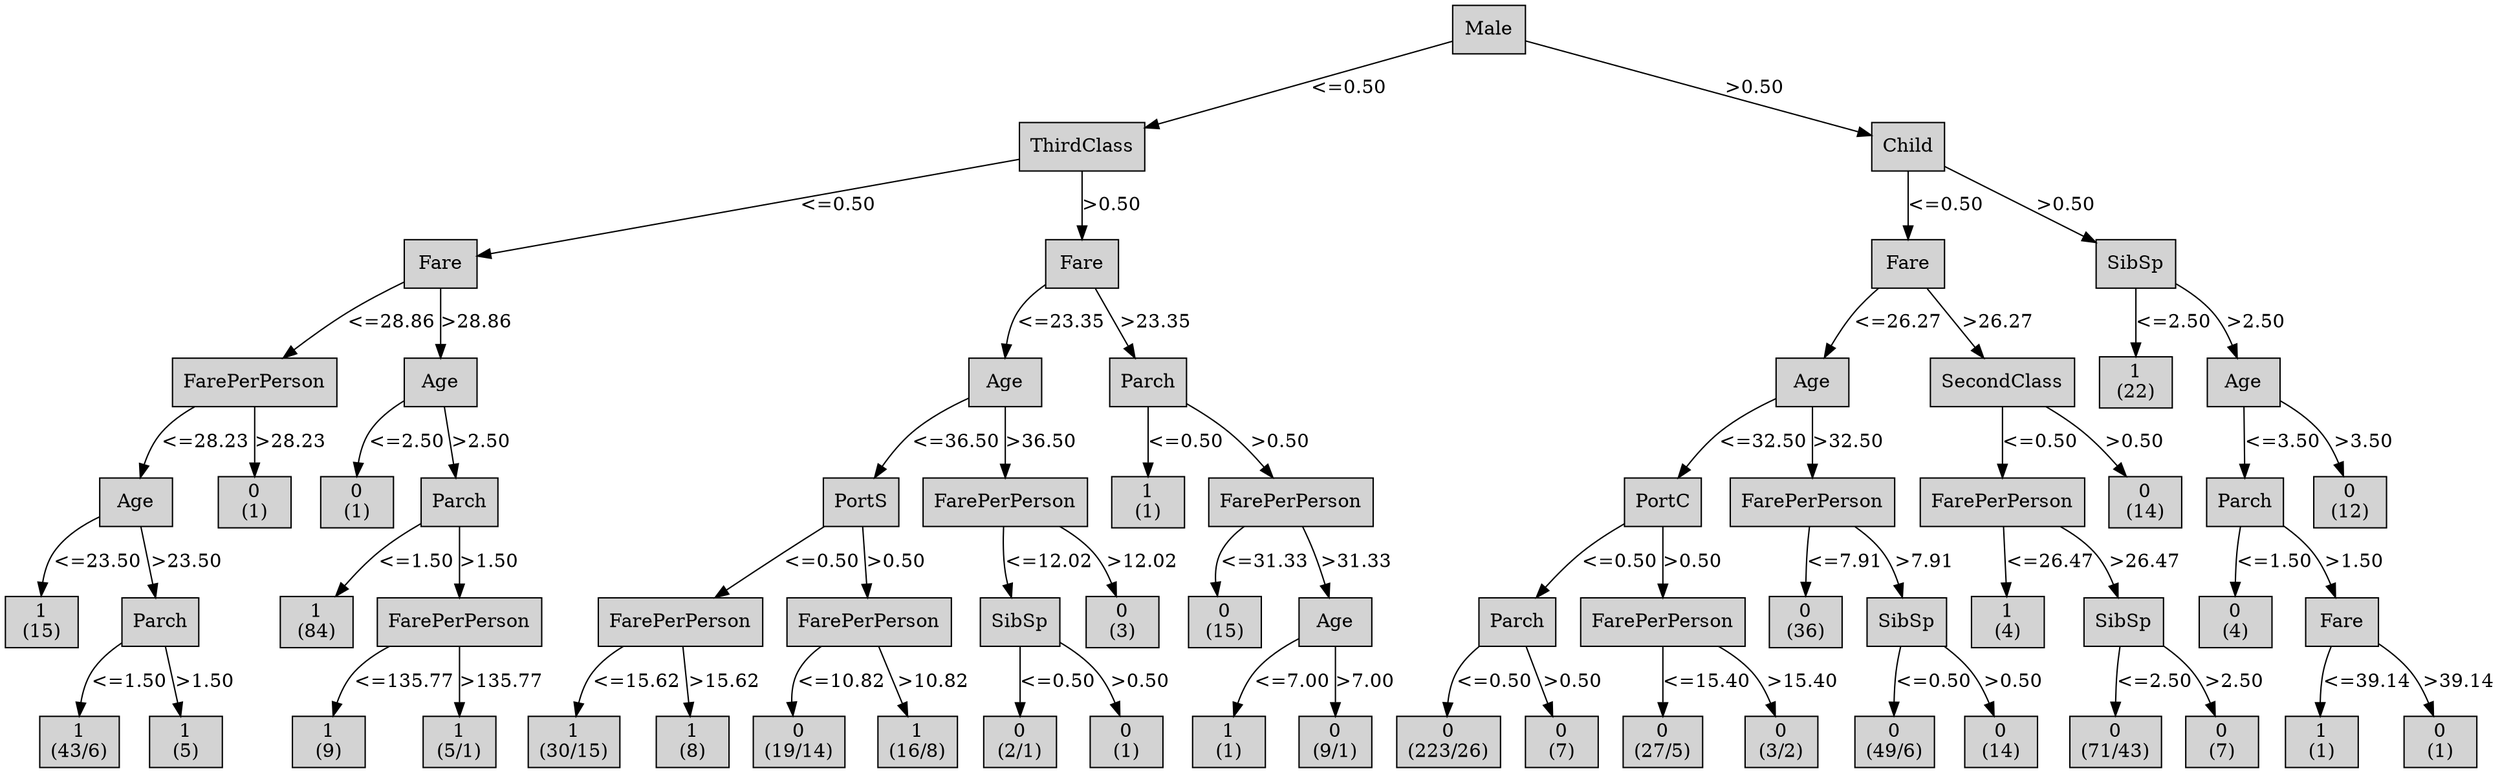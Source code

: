 digraph ID3_Tree {
"0" [shape=box, style=filled, label="Male
", weight=1]
"1" [shape=box, style=filled, label="ThirdClass
", weight=2]
0 -> 1 [ label = "<=0.50"];
"2" [shape=box, style=filled, label="Fare
", weight=3]
1 -> 2 [ label = "<=0.50"];
"3" [shape=box, style=filled, label="FarePerPerson
", weight=4]
2 -> 3 [ label = "<=28.86"];
"4" [shape=box, style=filled, label="Age
", weight=5]
3 -> 4 [ label = "<=28.23"];
"5" [shape=box, style=filled, label="1
(15)
", weight=6]
4 -> 5 [ label = "<=23.50"];
"6" [shape=box, style=filled, label="Parch
", weight=6]
4 -> 6 [ label = ">23.50"];
"7" [shape=box, style=filled, label="1
(43/6)
", weight=7]
6 -> 7 [ label = "<=1.50"];
"8" [shape=box, style=filled, label="1
(5)
", weight=7]
6 -> 8 [ label = ">1.50"];
"9" [shape=box, style=filled, label="0
(1)
", weight=5]
3 -> 9 [ label = ">28.23"];
"10" [shape=box, style=filled, label="Age
", weight=4]
2 -> 10 [ label = ">28.86"];
"11" [shape=box, style=filled, label="0
(1)
", weight=5]
10 -> 11 [ label = "<=2.50"];
"12" [shape=box, style=filled, label="Parch
", weight=5]
10 -> 12 [ label = ">2.50"];
"13" [shape=box, style=filled, label="1
(84)
", weight=6]
12 -> 13 [ label = "<=1.50"];
"14" [shape=box, style=filled, label="FarePerPerson
", weight=6]
12 -> 14 [ label = ">1.50"];
"15" [shape=box, style=filled, label="1
(9)
", weight=7]
14 -> 15 [ label = "<=135.77"];
"16" [shape=box, style=filled, label="1
(5/1)
", weight=7]
14 -> 16 [ label = ">135.77"];
"17" [shape=box, style=filled, label="Fare
", weight=3]
1 -> 17 [ label = ">0.50"];
"18" [shape=box, style=filled, label="Age
", weight=4]
17 -> 18 [ label = "<=23.35"];
"19" [shape=box, style=filled, label="PortS
", weight=5]
18 -> 19 [ label = "<=36.50"];
"20" [shape=box, style=filled, label="FarePerPerson
", weight=6]
19 -> 20 [ label = "<=0.50"];
"21" [shape=box, style=filled, label="1
(30/15)
", weight=7]
20 -> 21 [ label = "<=15.62"];
"22" [shape=box, style=filled, label="1
(8)
", weight=7]
20 -> 22 [ label = ">15.62"];
"23" [shape=box, style=filled, label="FarePerPerson
", weight=6]
19 -> 23 [ label = ">0.50"];
"24" [shape=box, style=filled, label="0
(19/14)
", weight=7]
23 -> 24 [ label = "<=10.82"];
"25" [shape=box, style=filled, label="1
(16/8)
", weight=7]
23 -> 25 [ label = ">10.82"];
"26" [shape=box, style=filled, label="FarePerPerson
", weight=5]
18 -> 26 [ label = ">36.50"];
"27" [shape=box, style=filled, label="SibSp
", weight=6]
26 -> 27 [ label = "<=12.02"];
"28" [shape=box, style=filled, label="0
(2/1)
", weight=7]
27 -> 28 [ label = "<=0.50"];
"29" [shape=box, style=filled, label="0
(1)
", weight=7]
27 -> 29 [ label = ">0.50"];
"30" [shape=box, style=filled, label="0
(3)
", weight=6]
26 -> 30 [ label = ">12.02"];
"31" [shape=box, style=filled, label="Parch
", weight=4]
17 -> 31 [ label = ">23.35"];
"32" [shape=box, style=filled, label="1
(1)
", weight=5]
31 -> 32 [ label = "<=0.50"];
"33" [shape=box, style=filled, label="FarePerPerson
", weight=5]
31 -> 33 [ label = ">0.50"];
"34" [shape=box, style=filled, label="0
(15)
", weight=6]
33 -> 34 [ label = "<=31.33"];
"35" [shape=box, style=filled, label="Age
", weight=6]
33 -> 35 [ label = ">31.33"];
"36" [shape=box, style=filled, label="1
(1)
", weight=7]
35 -> 36 [ label = "<=7.00"];
"37" [shape=box, style=filled, label="0
(9/1)
", weight=7]
35 -> 37 [ label = ">7.00"];
"38" [shape=box, style=filled, label="Child
", weight=2]
0 -> 38 [ label = ">0.50"];
"39" [shape=box, style=filled, label="Fare
", weight=3]
38 -> 39 [ label = "<=0.50"];
"40" [shape=box, style=filled, label="Age
", weight=4]
39 -> 40 [ label = "<=26.27"];
"41" [shape=box, style=filled, label="PortC
", weight=5]
40 -> 41 [ label = "<=32.50"];
"42" [shape=box, style=filled, label="Parch
", weight=6]
41 -> 42 [ label = "<=0.50"];
"43" [shape=box, style=filled, label="0
(223/26)
", weight=7]
42 -> 43 [ label = "<=0.50"];
"44" [shape=box, style=filled, label="0
(7)
", weight=7]
42 -> 44 [ label = ">0.50"];
"45" [shape=box, style=filled, label="FarePerPerson
", weight=6]
41 -> 45 [ label = ">0.50"];
"46" [shape=box, style=filled, label="0
(27/5)
", weight=7]
45 -> 46 [ label = "<=15.40"];
"47" [shape=box, style=filled, label="0
(3/2)
", weight=7]
45 -> 47 [ label = ">15.40"];
"48" [shape=box, style=filled, label="FarePerPerson
", weight=5]
40 -> 48 [ label = ">32.50"];
"49" [shape=box, style=filled, label="0
(36)
", weight=6]
48 -> 49 [ label = "<=7.91"];
"50" [shape=box, style=filled, label="SibSp
", weight=6]
48 -> 50 [ label = ">7.91"];
"51" [shape=box, style=filled, label="0
(49/6)
", weight=7]
50 -> 51 [ label = "<=0.50"];
"52" [shape=box, style=filled, label="0
(14)
", weight=7]
50 -> 52 [ label = ">0.50"];
"53" [shape=box, style=filled, label="SecondClass
", weight=4]
39 -> 53 [ label = ">26.27"];
"54" [shape=box, style=filled, label="FarePerPerson
", weight=5]
53 -> 54 [ label = "<=0.50"];
"55" [shape=box, style=filled, label="1
(4)
", weight=6]
54 -> 55 [ label = "<=26.47"];
"56" [shape=box, style=filled, label="SibSp
", weight=6]
54 -> 56 [ label = ">26.47"];
"57" [shape=box, style=filled, label="0
(71/43)
", weight=7]
56 -> 57 [ label = "<=2.50"];
"58" [shape=box, style=filled, label="0
(7)
", weight=7]
56 -> 58 [ label = ">2.50"];
"59" [shape=box, style=filled, label="0
(14)
", weight=5]
53 -> 59 [ label = ">0.50"];
"60" [shape=box, style=filled, label="SibSp
", weight=3]
38 -> 60 [ label = ">0.50"];
"61" [shape=box, style=filled, label="1
(22)
", weight=4]
60 -> 61 [ label = "<=2.50"];
"62" [shape=box, style=filled, label="Age
", weight=4]
60 -> 62 [ label = ">2.50"];
"63" [shape=box, style=filled, label="Parch
", weight=5]
62 -> 63 [ label = "<=3.50"];
"64" [shape=box, style=filled, label="0
(4)
", weight=6]
63 -> 64 [ label = "<=1.50"];
"65" [shape=box, style=filled, label="Fare
", weight=6]
63 -> 65 [ label = ">1.50"];
"66" [shape=box, style=filled, label="1
(1)
", weight=7]
65 -> 66 [ label = "<=39.14"];
"67" [shape=box, style=filled, label="0
(1)
", weight=7]
65 -> 67 [ label = ">39.14"];
"68" [shape=box, style=filled, label="0
(12)
", weight=5]
62 -> 68 [ label = ">3.50"];
{rank=same; 0;};
{rank=same; 1;38;};
{rank=same; 2;17;39;60;};
{rank=same; 3;10;18;31;40;53;61;62;};
{rank=same; 4;9;11;12;19;26;32;33;41;48;54;59;63;68;};
{rank=same; 5;6;13;14;20;23;27;30;34;35;42;45;49;50;55;56;64;65;};
{rank=same; 7;8;15;16;21;22;24;25;28;29;36;37;43;44;46;47;51;52;57;58;66;67;};
}